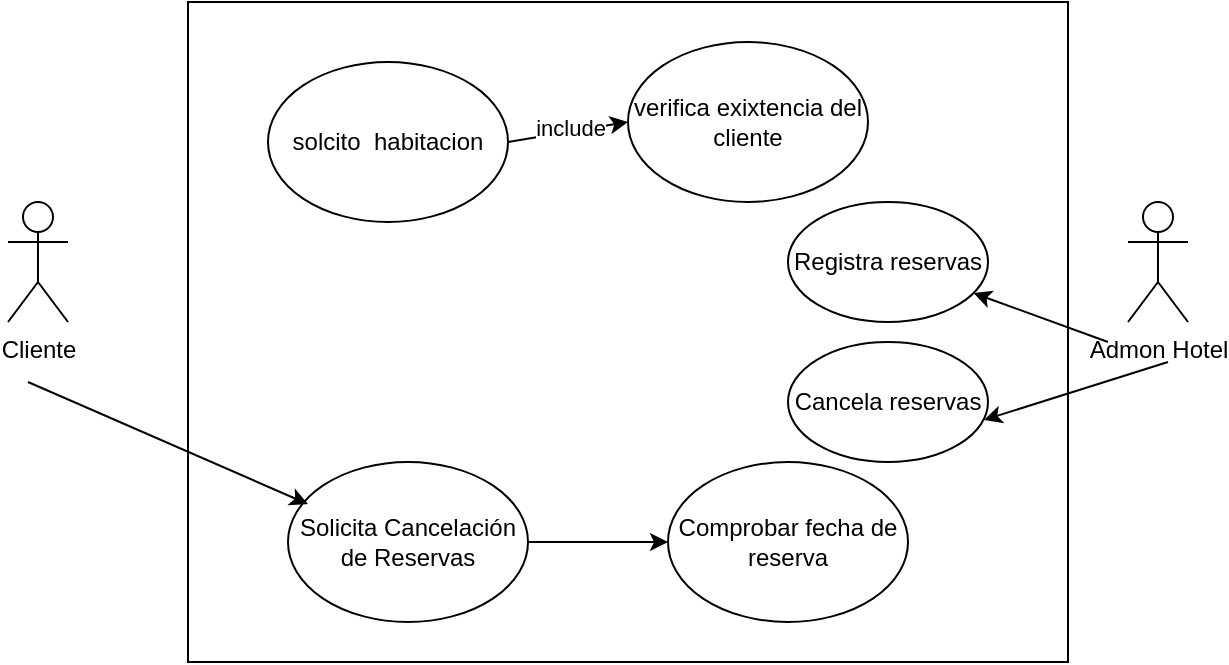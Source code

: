 <mxfile version="22.1.7" type="github">
  <diagram name="Page-1" id="e7e014a7-5840-1c2e-5031-d8a46d1fe8dd">
    <mxGraphModel dx="720" dy="410" grid="1" gridSize="10" guides="1" tooltips="1" connect="1" arrows="1" fold="1" page="1" pageScale="1" pageWidth="1169" pageHeight="826" background="none" math="0" shadow="0">
      <root>
        <mxCell id="0" />
        <mxCell id="1" parent="0" />
        <mxCell id="1RA7UFyV_v_G2vutu4Py-41" value="" style="rounded=0;whiteSpace=wrap;html=1;" vertex="1" parent="1">
          <mxGeometry x="140" y="50" width="440" height="330" as="geometry" />
        </mxCell>
        <mxCell id="1RA7UFyV_v_G2vutu4Py-42" value="Cliente" style="shape=umlActor;verticalLabelPosition=bottom;verticalAlign=top;html=1;outlineConnect=0;" vertex="1" parent="1">
          <mxGeometry x="50" y="150" width="30" height="60" as="geometry" />
        </mxCell>
        <mxCell id="1RA7UFyV_v_G2vutu4Py-43" value="Admon Hotel" style="shape=umlActor;verticalLabelPosition=bottom;verticalAlign=top;html=1;outlineConnect=0;" vertex="1" parent="1">
          <mxGeometry x="610" y="150" width="30" height="60" as="geometry" />
        </mxCell>
        <mxCell id="1RA7UFyV_v_G2vutu4Py-50" value="solcito&amp;nbsp; habitacion" style="ellipse;whiteSpace=wrap;html=1;" vertex="1" parent="1">
          <mxGeometry x="180" y="80" width="120" height="80" as="geometry" />
        </mxCell>
        <mxCell id="1RA7UFyV_v_G2vutu4Py-52" value="verifica exixtencia del cliente" style="ellipse;whiteSpace=wrap;html=1;" vertex="1" parent="1">
          <mxGeometry x="360" y="70" width="120" height="80" as="geometry" />
        </mxCell>
        <mxCell id="1RA7UFyV_v_G2vutu4Py-54" value="" style="endArrow=classic;html=1;rounded=0;entryX=0;entryY=0.5;entryDx=0;entryDy=0;" edge="1" parent="1" target="1RA7UFyV_v_G2vutu4Py-52">
          <mxGeometry width="50" height="50" relative="1" as="geometry">
            <mxPoint x="300" y="120" as="sourcePoint" />
            <mxPoint x="350" y="70" as="targetPoint" />
          </mxGeometry>
        </mxCell>
        <mxCell id="1RA7UFyV_v_G2vutu4Py-58" value="include" style="edgeLabel;html=1;align=center;verticalAlign=middle;resizable=0;points=[];" vertex="1" connectable="0" parent="1RA7UFyV_v_G2vutu4Py-54">
          <mxGeometry x="0.034" y="2" relative="1" as="geometry">
            <mxPoint as="offset" />
          </mxGeometry>
        </mxCell>
        <mxCell id="1RA7UFyV_v_G2vutu4Py-55" value="Solicita Cancelación de Reservas" style="ellipse;whiteSpace=wrap;html=1;" vertex="1" parent="1">
          <mxGeometry x="190" y="280" width="120" height="80" as="geometry" />
        </mxCell>
        <mxCell id="1RA7UFyV_v_G2vutu4Py-57" value="" style="endArrow=classic;html=1;rounded=0;entryX=0.083;entryY=0.263;entryDx=0;entryDy=0;entryPerimeter=0;" edge="1" parent="1" target="1RA7UFyV_v_G2vutu4Py-55">
          <mxGeometry width="50" height="50" relative="1" as="geometry">
            <mxPoint x="60" y="240" as="sourcePoint" />
            <mxPoint x="110" y="190" as="targetPoint" />
          </mxGeometry>
        </mxCell>
        <mxCell id="1RA7UFyV_v_G2vutu4Py-59" value="Comprobar fecha de reserva" style="ellipse;whiteSpace=wrap;html=1;" vertex="1" parent="1">
          <mxGeometry x="380" y="280" width="120" height="80" as="geometry" />
        </mxCell>
        <mxCell id="1RA7UFyV_v_G2vutu4Py-61" value="" style="endArrow=classic;html=1;rounded=0;" edge="1" parent="1" target="1RA7UFyV_v_G2vutu4Py-59">
          <mxGeometry width="50" height="50" relative="1" as="geometry">
            <mxPoint x="310" y="320" as="sourcePoint" />
            <mxPoint x="360" y="270" as="targetPoint" />
          </mxGeometry>
        </mxCell>
        <mxCell id="1RA7UFyV_v_G2vutu4Py-62" value="Registra reservas" style="ellipse;whiteSpace=wrap;html=1;" vertex="1" parent="1">
          <mxGeometry x="440" y="150" width="100" height="60" as="geometry" />
        </mxCell>
        <mxCell id="1RA7UFyV_v_G2vutu4Py-63" value="Cancela reservas" style="ellipse;whiteSpace=wrap;html=1;" vertex="1" parent="1">
          <mxGeometry x="440" y="220" width="100" height="60" as="geometry" />
        </mxCell>
        <mxCell id="1RA7UFyV_v_G2vutu4Py-64" value="" style="endArrow=classic;html=1;rounded=0;" edge="1" parent="1" target="1RA7UFyV_v_G2vutu4Py-62">
          <mxGeometry width="50" height="50" relative="1" as="geometry">
            <mxPoint x="600" y="220" as="sourcePoint" />
            <mxPoint x="650" y="170" as="targetPoint" />
          </mxGeometry>
        </mxCell>
        <mxCell id="1RA7UFyV_v_G2vutu4Py-66" value="" style="endArrow=classic;html=1;rounded=0;entryX=0.98;entryY=0.65;entryDx=0;entryDy=0;entryPerimeter=0;" edge="1" parent="1" target="1RA7UFyV_v_G2vutu4Py-63">
          <mxGeometry width="50" height="50" relative="1" as="geometry">
            <mxPoint x="630" y="230" as="sourcePoint" />
            <mxPoint x="680" y="180" as="targetPoint" />
          </mxGeometry>
        </mxCell>
      </root>
    </mxGraphModel>
  </diagram>
</mxfile>

